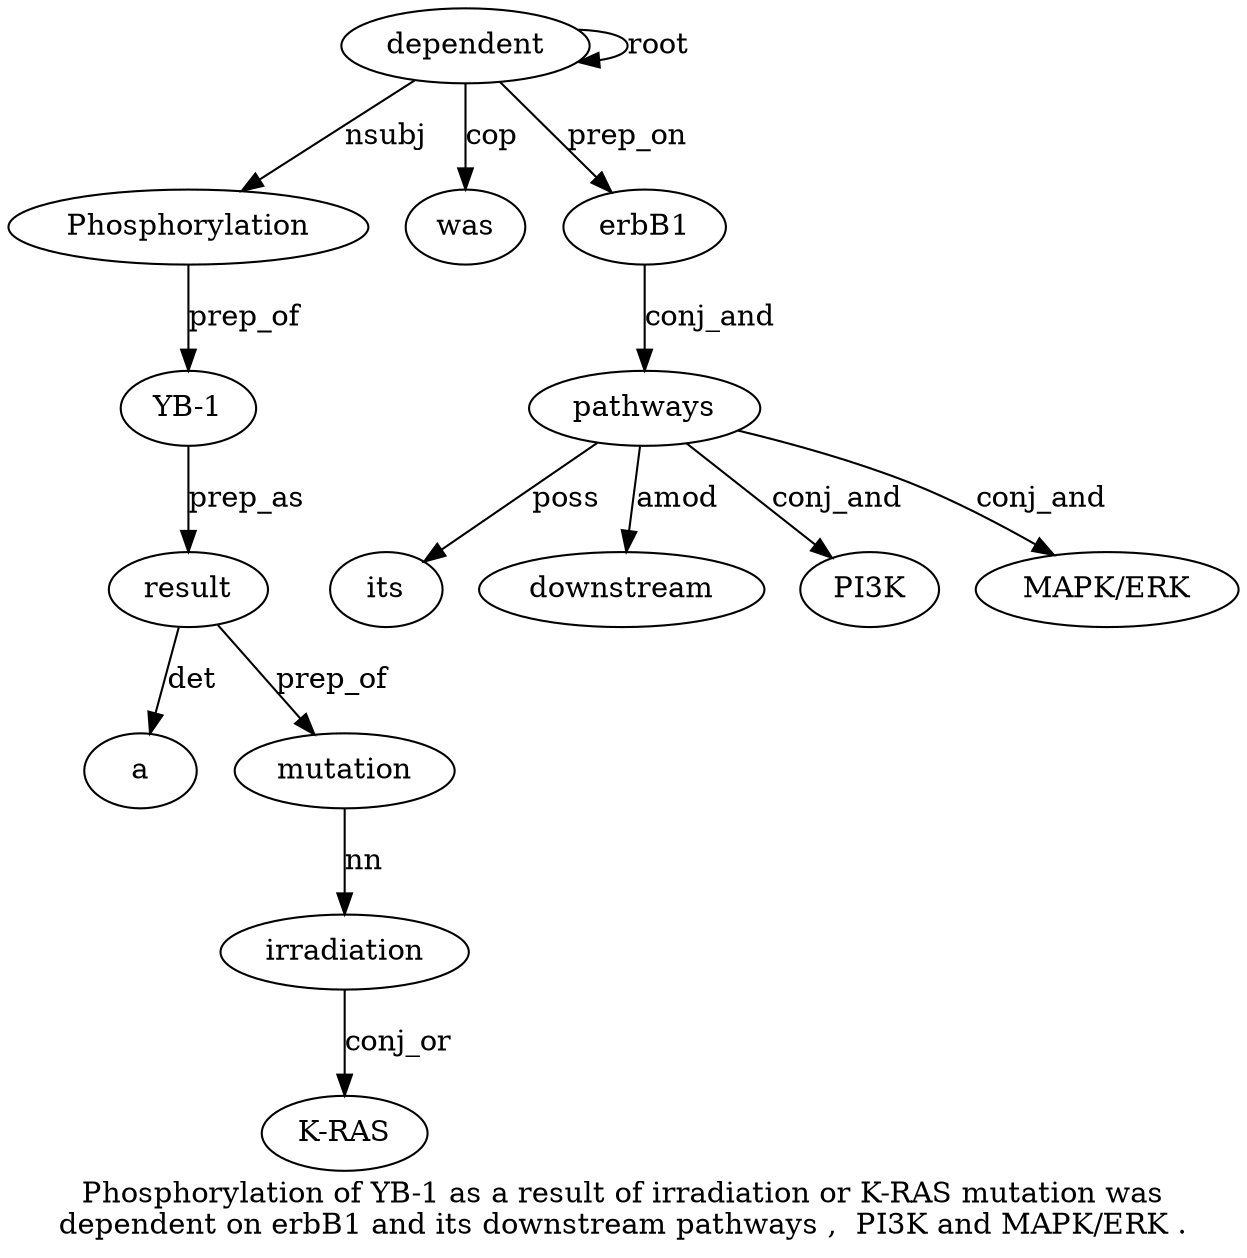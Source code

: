 digraph "Phosphorylation of YB-1 as a result of irradiation or K-RAS mutation was dependent on erbB1 and its downstream pathways ,  PI3K and MAPK/ERK ." {
label="Phosphorylation of YB-1 as a result of irradiation or K-RAS mutation was
dependent on erbB1 and its downstream pathways ,  PI3K and MAPK/ERK .";
dependent13 [style=filled, fillcolor=white, label=dependent];
Phosphorylation1 [style=filled, fillcolor=white, label=Phosphorylation];
dependent13 -> Phosphorylation1  [label=nsubj];
"YB-13" [style=filled, fillcolor=white, label="YB-1"];
Phosphorylation1 -> "YB-13"  [label=prep_of];
result6 [style=filled, fillcolor=white, label=result];
a5 [style=filled, fillcolor=white, label=a];
result6 -> a5  [label=det];
"YB-13" -> result6  [label=prep_as];
mutation11 [style=filled, fillcolor=white, label=mutation];
irradiation8 [style=filled, fillcolor=white, label=irradiation];
mutation11 -> irradiation8  [label=nn];
"K-RAS10" [style=filled, fillcolor=white, label="K-RAS"];
irradiation8 -> "K-RAS10"  [label=conj_or];
result6 -> mutation11  [label=prep_of];
was12 [style=filled, fillcolor=white, label=was];
dependent13 -> was12  [label=cop];
dependent13 -> dependent13  [label=root];
erbB115 [style=filled, fillcolor=white, label=erbB1];
dependent13 -> erbB115  [label=prep_on];
pathways19 [style=filled, fillcolor=white, label=pathways];
its17 [style=filled, fillcolor=white, label=its];
pathways19 -> its17  [label=poss];
downstream18 [style=filled, fillcolor=white, label=downstream];
pathways19 -> downstream18  [label=amod];
erbB115 -> pathways19  [label=conj_and];
PI3K21 [style=filled, fillcolor=white, label=PI3K];
pathways19 -> PI3K21  [label=conj_and];
"MAPK/ERK23" [style=filled, fillcolor=white, label="MAPK/ERK"];
pathways19 -> "MAPK/ERK23"  [label=conj_and];
}
